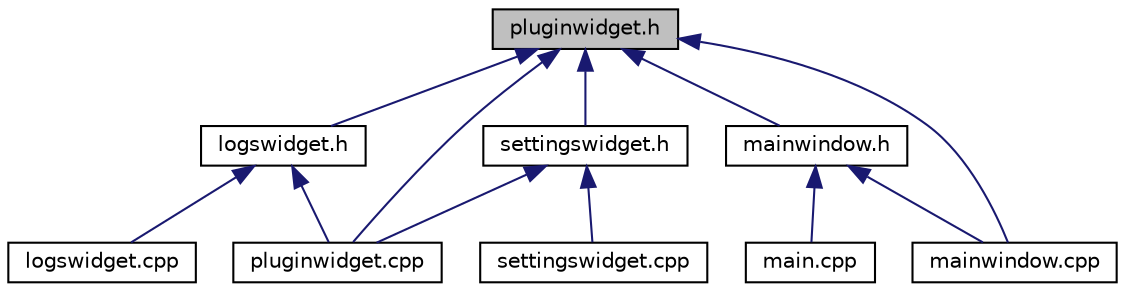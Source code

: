 digraph "pluginwidget.h"
{
 // LATEX_PDF_SIZE
  edge [fontname="Helvetica",fontsize="10",labelfontname="Helvetica",labelfontsize="10"];
  node [fontname="Helvetica",fontsize="10",shape=record];
  Node1 [label="pluginwidget.h",height=0.2,width=0.4,color="black", fillcolor="grey75", style="filled", fontcolor="black",tooltip=" "];
  Node1 -> Node2 [dir="back",color="midnightblue",fontsize="10",style="solid"];
  Node2 [label="logswidget.h",height=0.2,width=0.4,color="black", fillcolor="white", style="filled",URL="$logswidget_8h.html",tooltip=" "];
  Node2 -> Node3 [dir="back",color="midnightblue",fontsize="10",style="solid"];
  Node3 [label="logswidget.cpp",height=0.2,width=0.4,color="black", fillcolor="white", style="filled",URL="$logswidget_8cpp.html",tooltip=" "];
  Node2 -> Node4 [dir="back",color="midnightblue",fontsize="10",style="solid"];
  Node4 [label="pluginwidget.cpp",height=0.2,width=0.4,color="black", fillcolor="white", style="filled",URL="$pluginwidget_8cpp.html",tooltip=" "];
  Node1 -> Node5 [dir="back",color="midnightblue",fontsize="10",style="solid"];
  Node5 [label="mainwindow.h",height=0.2,width=0.4,color="black", fillcolor="white", style="filled",URL="$mainwindow_8h.html",tooltip=" "];
  Node5 -> Node6 [dir="back",color="midnightblue",fontsize="10",style="solid"];
  Node6 [label="main.cpp",height=0.2,width=0.4,color="black", fillcolor="white", style="filled",URL="$main_8cpp.html",tooltip=" "];
  Node5 -> Node7 [dir="back",color="midnightblue",fontsize="10",style="solid"];
  Node7 [label="mainwindow.cpp",height=0.2,width=0.4,color="black", fillcolor="white", style="filled",URL="$mainwindow_8cpp.html",tooltip=" "];
  Node1 -> Node7 [dir="back",color="midnightblue",fontsize="10",style="solid"];
  Node1 -> Node4 [dir="back",color="midnightblue",fontsize="10",style="solid"];
  Node1 -> Node8 [dir="back",color="midnightblue",fontsize="10",style="solid"];
  Node8 [label="settingswidget.h",height=0.2,width=0.4,color="black", fillcolor="white", style="filled",URL="$settingswidget_8h.html",tooltip=" "];
  Node8 -> Node4 [dir="back",color="midnightblue",fontsize="10",style="solid"];
  Node8 -> Node9 [dir="back",color="midnightblue",fontsize="10",style="solid"];
  Node9 [label="settingswidget.cpp",height=0.2,width=0.4,color="black", fillcolor="white", style="filled",URL="$settingswidget_8cpp.html",tooltip=" "];
}
